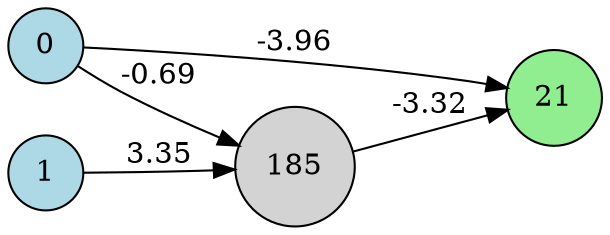 digraph neat {
  rankdir=LR;
  node [shape=circle];
  node0 [label="0", style=filled, fillcolor=lightblue];
  node1 [label="1", style=filled, fillcolor=lightblue];
  node21 [label="21", style=filled, fillcolor=lightgreen];
  node185 [label="185", style=filled, fillcolor=lightgray];
  node0 -> node21 [label="-3.96"];
  node1 -> node185 [label="3.35"];
  node185 -> node21 [label="-3.32"];
  node0 -> node185 [label="-0.69"];
}
